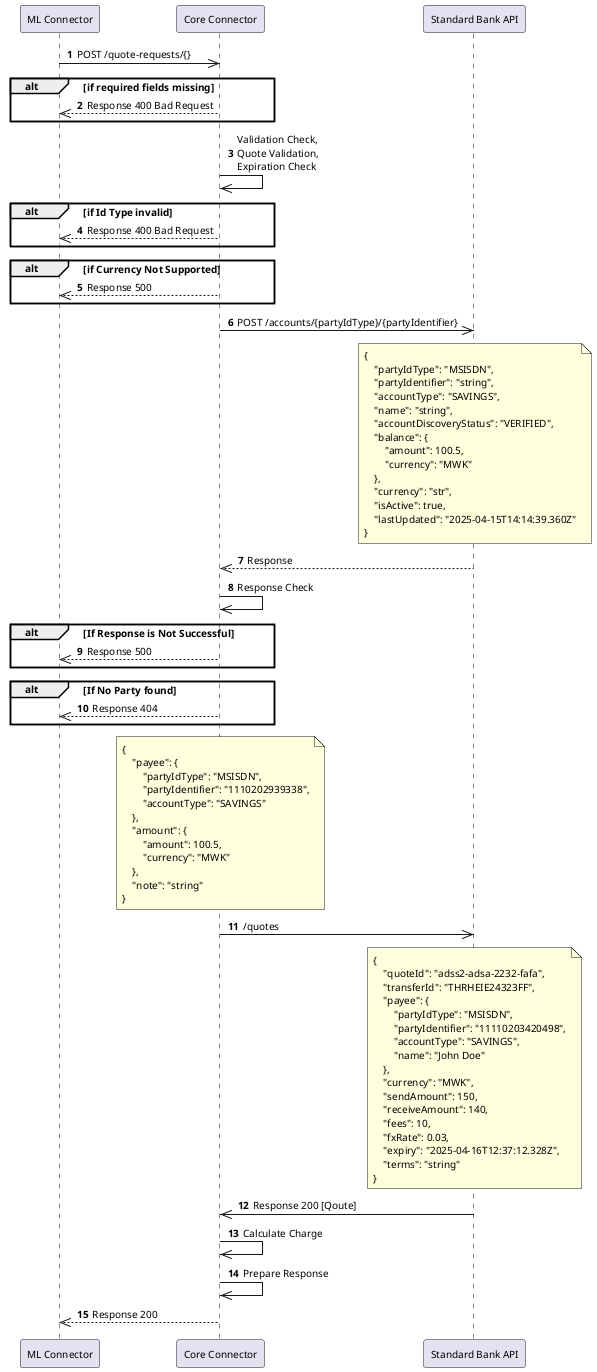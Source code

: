 @startuml name="payee-quote-request"

skinparam defaultFontSize 10
autonumber

participant "ML Connector" as ML
participant "Core Connector" as CC
participant "Standard Bank API" as SBAPI

ML ->> CC: POST /quote-requests/{}

alt if required fields missing
    CC -->> ML: Response 400 Bad Request
end

CC ->> CC: Validation Check,\nQuote Validation,\nExpiration Check

alt if Id Type invalid
    CC -->> ML: Response 400 Bad Request
end

alt if Currency Not Supported
    CC -->> ML: Response 500
end

CC ->> SBAPI: POST /accounts/{partyIdType}/{partyIdentifier}

note over SBAPI
{
    "partyIdType": "MSISDN",
    "partyIdentifier": "string",
    "accountType": "SAVINGS",
    "name": "string",
    "accountDiscoveryStatus": "VERIFIED",
    "balance": {
        "amount": 100.5,
        "currency": "MWK"
    },
    "currency": "str",
    "isActive": true,
    "lastUpdated": "2025-04-15T14:14:39.360Z"
}
end note
SBAPI -->> CC: Response

CC ->> CC: Response Check

alt If Response is Not Successful
    CC -->> ML: Response 500
end

alt If No Party found
    CC -->> ML: Response 404
end

note over CC
{
    "payee": {
        "partyIdType": "MSISDN",
        "partyIdentifier": "1110202939338",
        "accountType": "SAVINGS"
    },
    "amount": {
        "amount": 100.5,
        "currency": "MWK"
    },
    "note": "string"
}
end note
CC ->> SBAPI: /quotes

note over SBAPI
{
    "quoteId": "adss2-adsa-2232-fafa",
    "transferId": "THRHEIE24323FF",
    "payee": {
        "partyIdType": "MSISDN",
        "partyIdentifier": "11110203420498",
        "accountType": "SAVINGS",
        "name": "John Doe"
    },
    "currency": "MWK",
    "sendAmount": 150,
    "receiveAmount": 140,
    "fees": 10,
    "fxRate": 0.03,
    "expiry": "2025-04-16T12:37:12.328Z",
    "terms": "string"
}
end note
SBAPI ->> CC: Response 200 [Qoute]

CC ->> CC: Calculate Charge
CC ->> CC: Prepare Response
CC -->> ML: Response 200
@enduml
